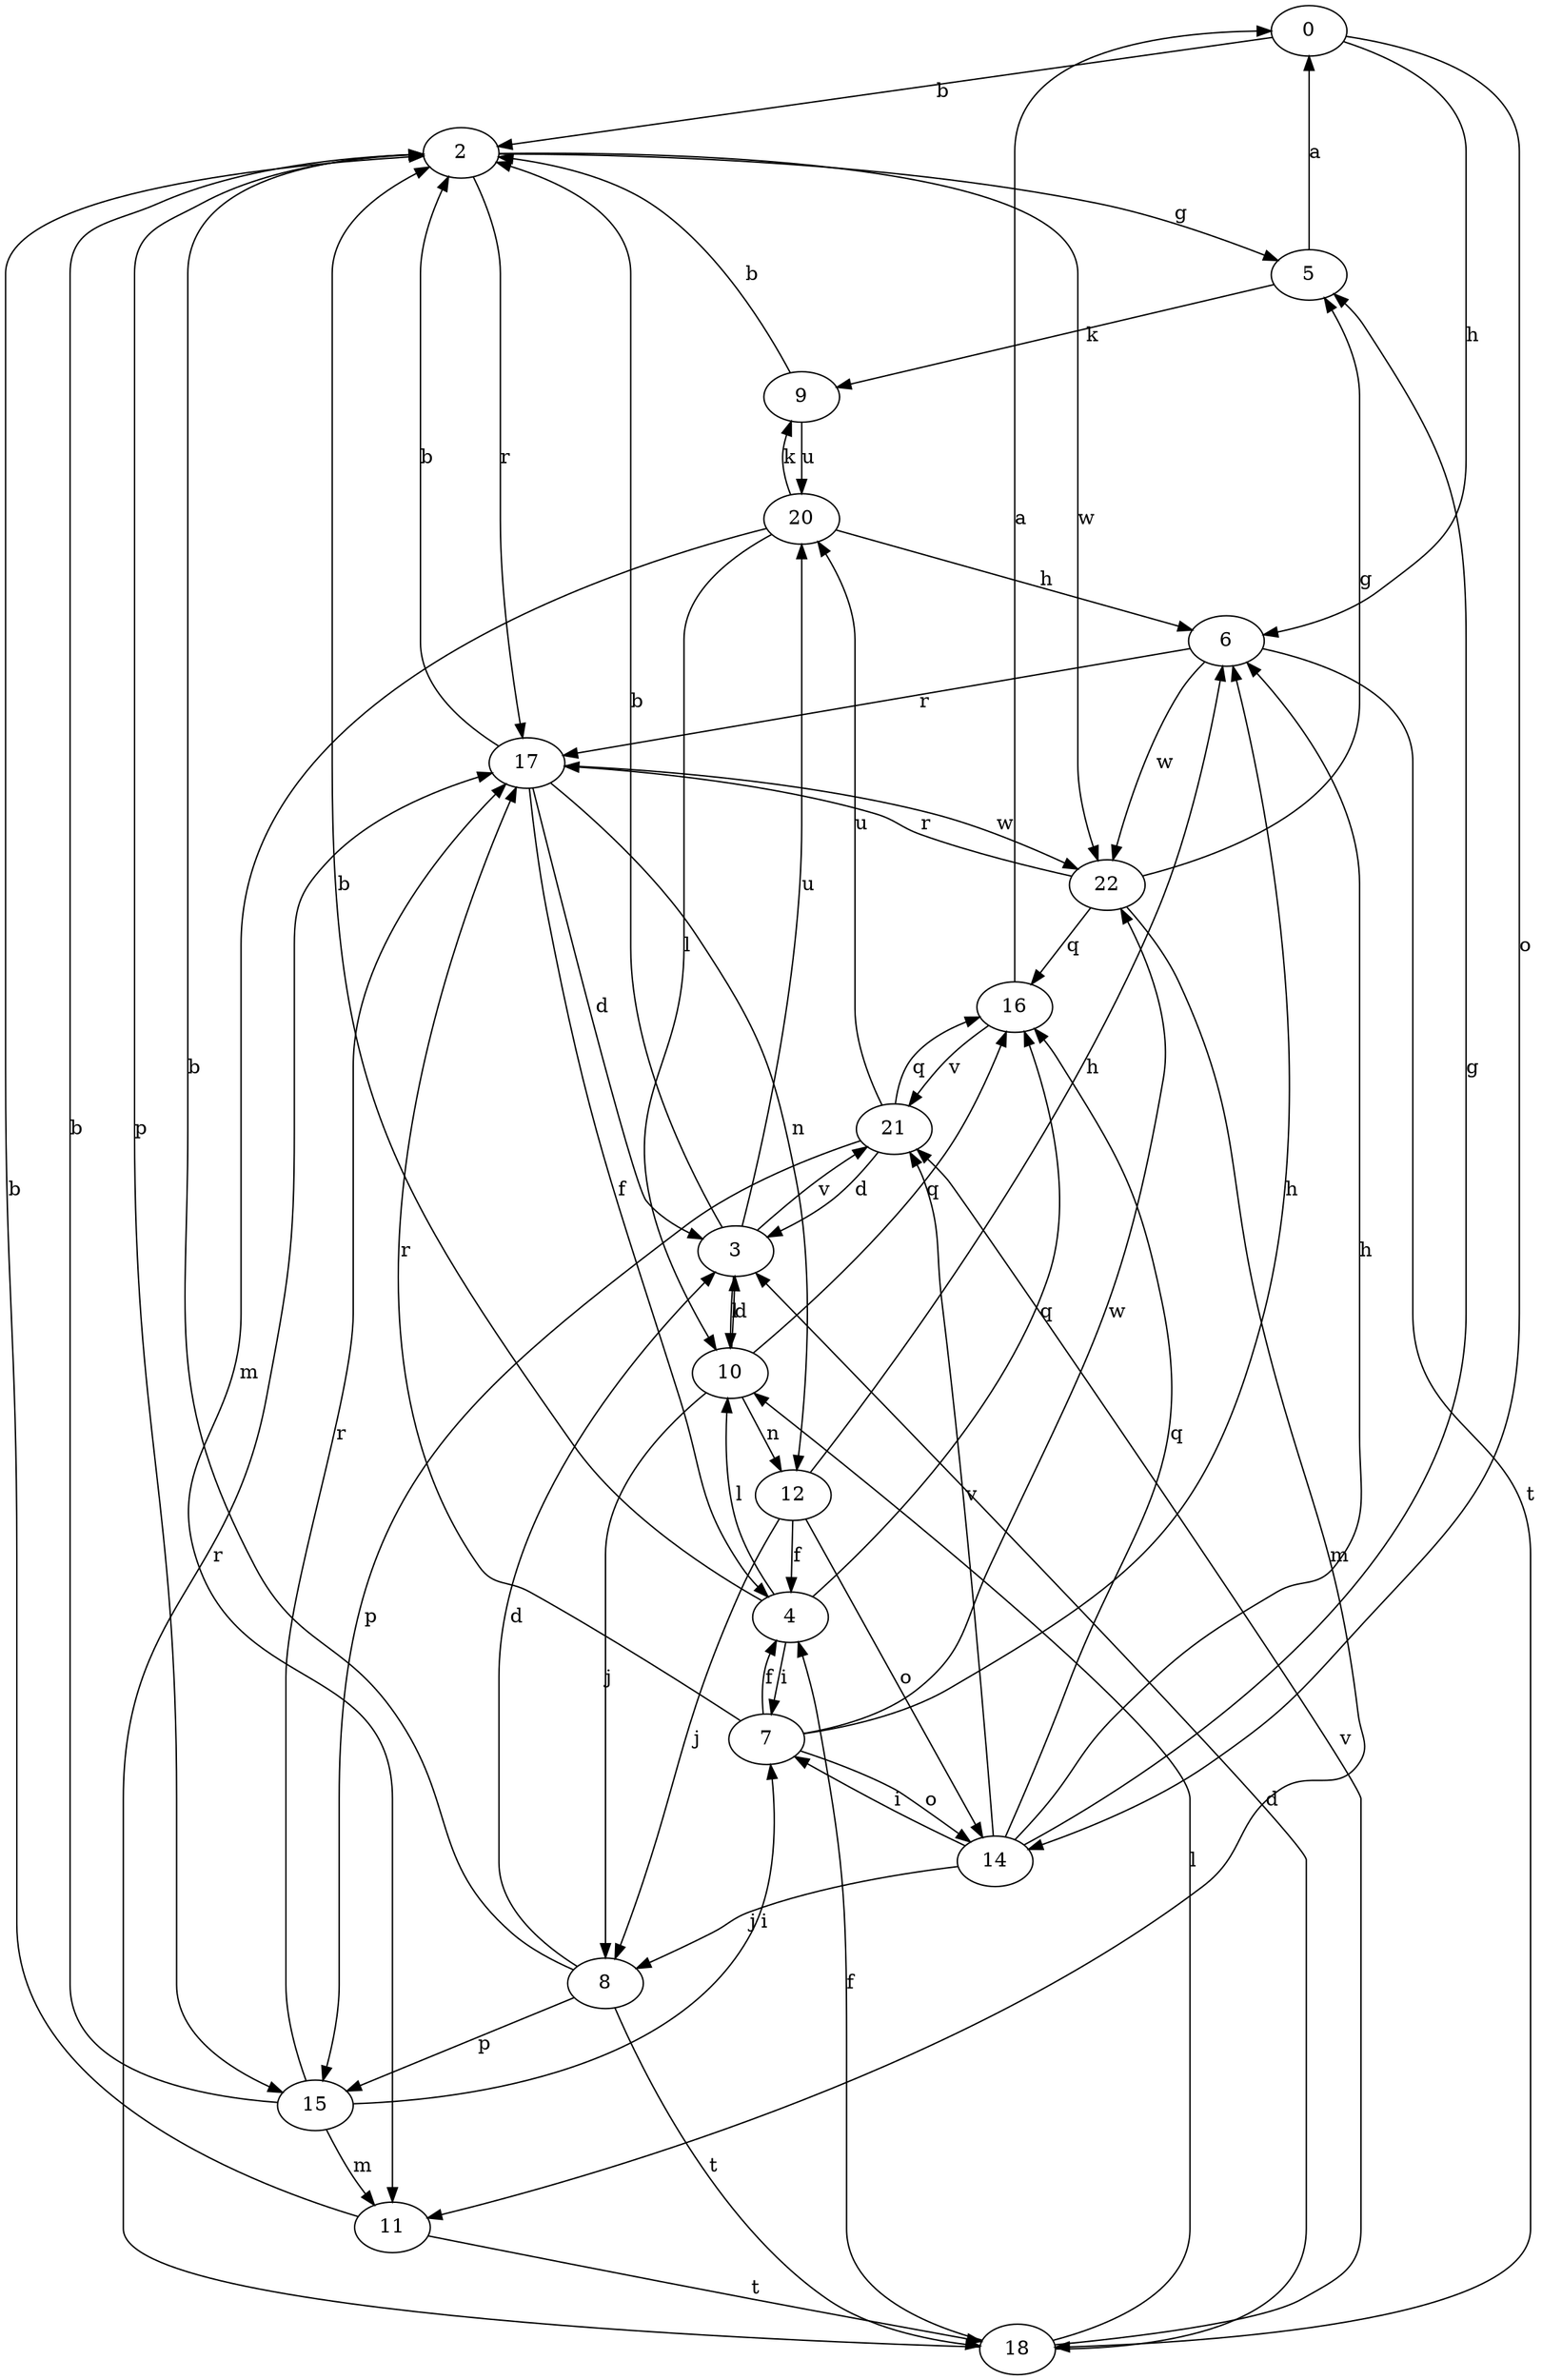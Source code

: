 strict digraph  {
0;
2;
3;
4;
5;
6;
7;
8;
9;
10;
11;
12;
14;
15;
16;
17;
18;
20;
21;
22;
0 -> 2  [label=b];
0 -> 6  [label=h];
0 -> 14  [label=o];
2 -> 5  [label=g];
2 -> 15  [label=p];
2 -> 17  [label=r];
2 -> 22  [label=w];
3 -> 2  [label=b];
3 -> 10  [label=l];
3 -> 20  [label=u];
3 -> 21  [label=v];
4 -> 2  [label=b];
4 -> 7  [label=i];
4 -> 10  [label=l];
4 -> 16  [label=q];
5 -> 0  [label=a];
5 -> 9  [label=k];
6 -> 17  [label=r];
6 -> 18  [label=t];
6 -> 22  [label=w];
7 -> 4  [label=f];
7 -> 6  [label=h];
7 -> 14  [label=o];
7 -> 17  [label=r];
7 -> 22  [label=w];
8 -> 2  [label=b];
8 -> 3  [label=d];
8 -> 15  [label=p];
8 -> 18  [label=t];
9 -> 2  [label=b];
9 -> 20  [label=u];
10 -> 3  [label=d];
10 -> 8  [label=j];
10 -> 12  [label=n];
10 -> 16  [label=q];
11 -> 2  [label=b];
11 -> 18  [label=t];
12 -> 4  [label=f];
12 -> 6  [label=h];
12 -> 8  [label=j];
12 -> 14  [label=o];
14 -> 5  [label=g];
14 -> 6  [label=h];
14 -> 7  [label=i];
14 -> 8  [label=j];
14 -> 16  [label=q];
14 -> 21  [label=v];
15 -> 2  [label=b];
15 -> 7  [label=i];
15 -> 11  [label=m];
15 -> 17  [label=r];
16 -> 0  [label=a];
16 -> 21  [label=v];
17 -> 2  [label=b];
17 -> 3  [label=d];
17 -> 4  [label=f];
17 -> 12  [label=n];
17 -> 22  [label=w];
18 -> 3  [label=d];
18 -> 4  [label=f];
18 -> 10  [label=l];
18 -> 17  [label=r];
18 -> 21  [label=v];
20 -> 6  [label=h];
20 -> 9  [label=k];
20 -> 10  [label=l];
20 -> 11  [label=m];
21 -> 3  [label=d];
21 -> 15  [label=p];
21 -> 16  [label=q];
21 -> 20  [label=u];
22 -> 5  [label=g];
22 -> 11  [label=m];
22 -> 16  [label=q];
22 -> 17  [label=r];
}
